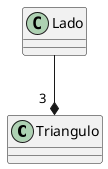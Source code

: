 @startuml
class Triangulo
class Lado

Lado --* "3  " Triangulo 
@enduml

Un triángulo es un polígono que esta formado por 3 lados